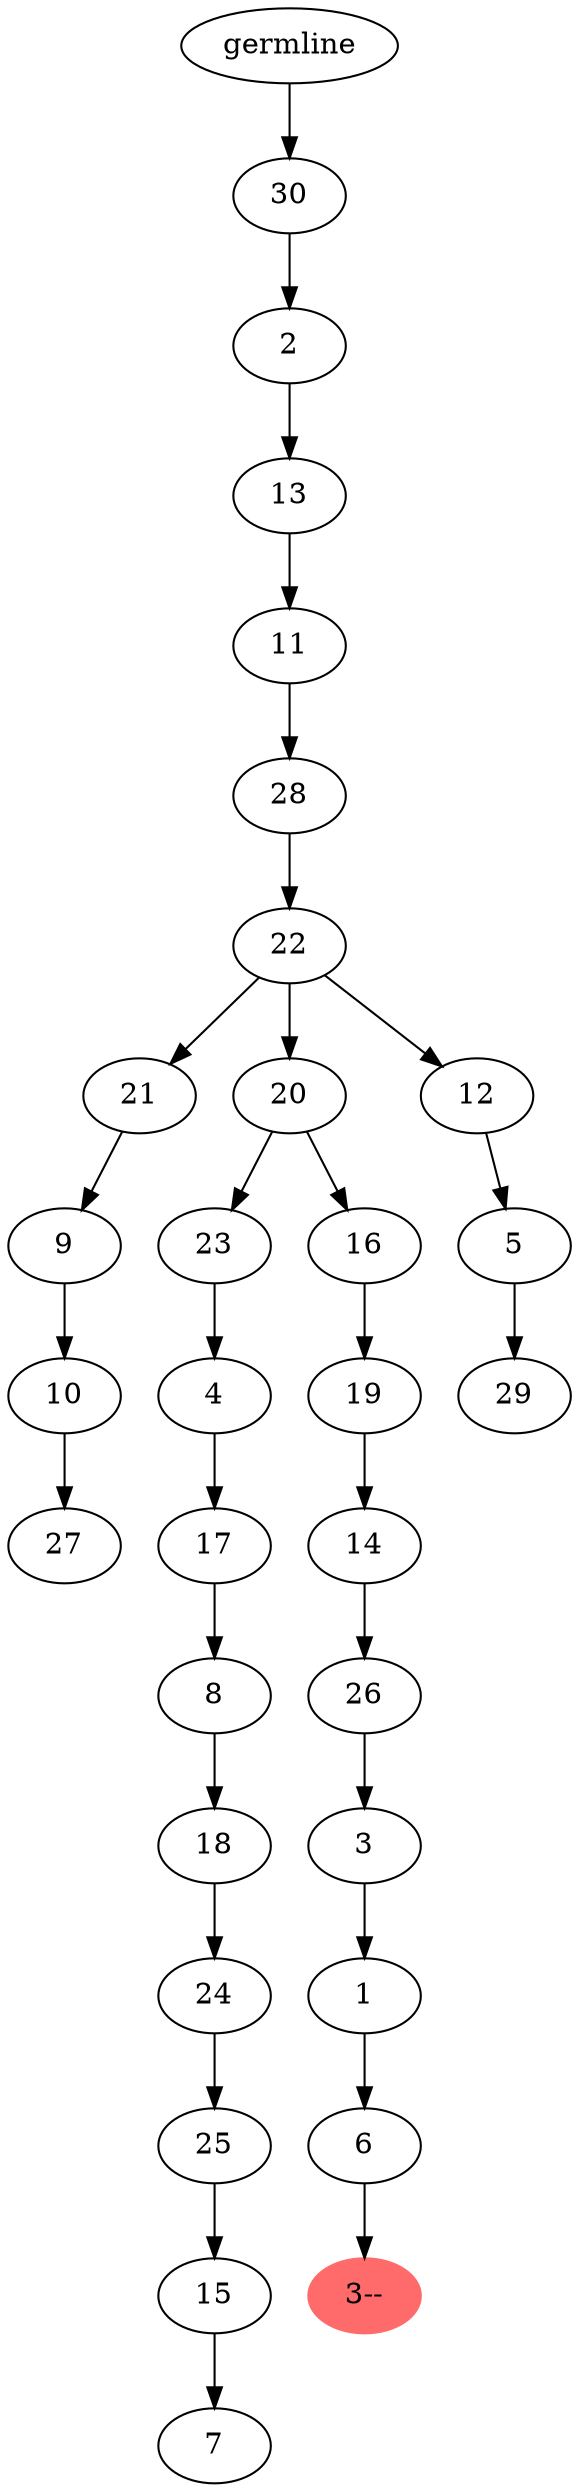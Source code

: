 digraph phylogeny {
	"31" [label="germline"];
	"31" -> "30";
	"30" [label="30"];
	"30" -> "29";
	"29" [label="2"];
	"29" -> "28";
	"28" [label="13"];
	"28" -> "27";
	"27" [label="11"];
	"27" -> "26";
	"26" [label="28"];
	"26" -> "25";
	"25" [label="22"];
	"25" -> "3";
	"3" [label="21"];
	"3" -> "2";
	"2" [label="9"];
	"2" -> "1";
	"1" [label="10"];
	"1" -> "0";
	"0" [label="27"];
	"25" -> "21";
	"21" [label="20"];
	"21" -> "20";
	"20" [label="23"];
	"20" -> "19";
	"19" [label="4"];
	"19" -> "18";
	"18" [label="17"];
	"18" -> "16";
	"16" [label="8"];
	"16" -> "15";
	"15" [label="18"];
	"15" -> "14";
	"14" [label="24"];
	"14" -> "13";
	"13" [label="25"];
	"13" -> "12";
	"12" [label="15"];
	"12" -> "11";
	"11" [label="7"];
	"21" -> "17";
	"17" [label="16"];
	"17" -> "10";
	"10" [label="19"];
	"10" -> "9";
	"9" [label="14"];
	"9" -> "8";
	"8" [label="26"];
	"8" -> "7";
	"7" [label="3"];
	"7" -> "6";
	"6" [label="1"];
	"6" -> "4";
	"4" [label="6"];
	"4" -> "5";
	"5" [color=indianred1, style=filled, label="3--"];
	"25" -> "24";
	"24" [label="12"];
	"24" -> "23";
	"23" [label="5"];
	"23" -> "22";
	"22" [label="29"];
}
